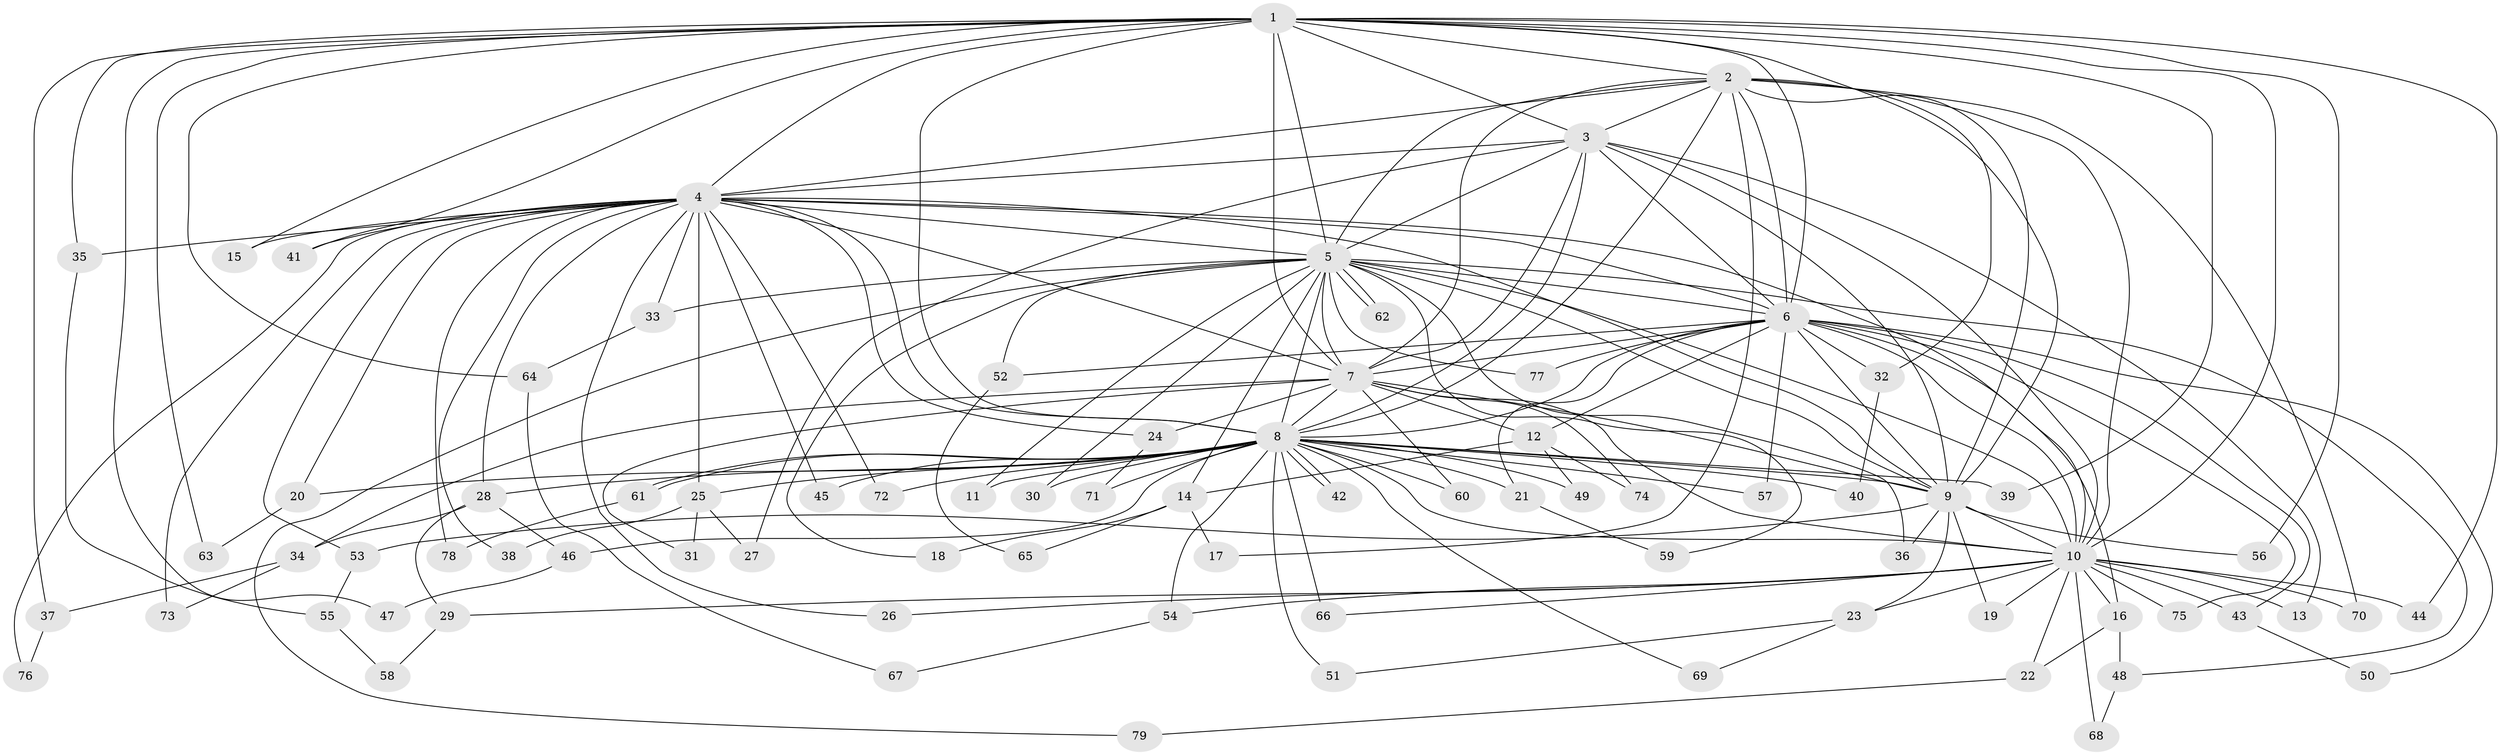 // Generated by graph-tools (version 1.1) at 2025/14/03/09/25 04:14:02]
// undirected, 79 vertices, 183 edges
graph export_dot {
graph [start="1"]
  node [color=gray90,style=filled];
  1;
  2;
  3;
  4;
  5;
  6;
  7;
  8;
  9;
  10;
  11;
  12;
  13;
  14;
  15;
  16;
  17;
  18;
  19;
  20;
  21;
  22;
  23;
  24;
  25;
  26;
  27;
  28;
  29;
  30;
  31;
  32;
  33;
  34;
  35;
  36;
  37;
  38;
  39;
  40;
  41;
  42;
  43;
  44;
  45;
  46;
  47;
  48;
  49;
  50;
  51;
  52;
  53;
  54;
  55;
  56;
  57;
  58;
  59;
  60;
  61;
  62;
  63;
  64;
  65;
  66;
  67;
  68;
  69;
  70;
  71;
  72;
  73;
  74;
  75;
  76;
  77;
  78;
  79;
  1 -- 2;
  1 -- 3;
  1 -- 4;
  1 -- 5;
  1 -- 6;
  1 -- 7;
  1 -- 8;
  1 -- 9;
  1 -- 10;
  1 -- 15;
  1 -- 35;
  1 -- 37;
  1 -- 39;
  1 -- 41;
  1 -- 44;
  1 -- 47;
  1 -- 56;
  1 -- 63;
  1 -- 64;
  2 -- 3;
  2 -- 4;
  2 -- 5;
  2 -- 6;
  2 -- 7;
  2 -- 8;
  2 -- 9;
  2 -- 10;
  2 -- 17;
  2 -- 32;
  2 -- 70;
  3 -- 4;
  3 -- 5;
  3 -- 6;
  3 -- 7;
  3 -- 8;
  3 -- 9;
  3 -- 10;
  3 -- 13;
  3 -- 27;
  4 -- 5;
  4 -- 6;
  4 -- 7;
  4 -- 8;
  4 -- 9;
  4 -- 10;
  4 -- 15;
  4 -- 20;
  4 -- 24;
  4 -- 25;
  4 -- 26;
  4 -- 28;
  4 -- 33;
  4 -- 35;
  4 -- 38;
  4 -- 41;
  4 -- 45;
  4 -- 53;
  4 -- 72;
  4 -- 73;
  4 -- 76;
  4 -- 78;
  5 -- 6;
  5 -- 7;
  5 -- 8;
  5 -- 9;
  5 -- 10;
  5 -- 11;
  5 -- 14;
  5 -- 18;
  5 -- 30;
  5 -- 33;
  5 -- 36;
  5 -- 48;
  5 -- 52;
  5 -- 59;
  5 -- 62;
  5 -- 62;
  5 -- 77;
  5 -- 79;
  6 -- 7;
  6 -- 8;
  6 -- 9;
  6 -- 10;
  6 -- 12;
  6 -- 16;
  6 -- 21;
  6 -- 32;
  6 -- 43;
  6 -- 50;
  6 -- 52;
  6 -- 57;
  6 -- 75;
  6 -- 77;
  7 -- 8;
  7 -- 9;
  7 -- 10;
  7 -- 12;
  7 -- 24;
  7 -- 31;
  7 -- 34;
  7 -- 60;
  7 -- 74;
  8 -- 9;
  8 -- 10;
  8 -- 11;
  8 -- 20;
  8 -- 21;
  8 -- 25;
  8 -- 28;
  8 -- 30;
  8 -- 39;
  8 -- 40;
  8 -- 42;
  8 -- 42;
  8 -- 45;
  8 -- 46;
  8 -- 49;
  8 -- 51;
  8 -- 54;
  8 -- 57;
  8 -- 60;
  8 -- 61;
  8 -- 61;
  8 -- 66;
  8 -- 69;
  8 -- 71;
  8 -- 72;
  9 -- 10;
  9 -- 19;
  9 -- 23;
  9 -- 36;
  9 -- 53;
  9 -- 56;
  10 -- 13;
  10 -- 16;
  10 -- 19;
  10 -- 22;
  10 -- 23;
  10 -- 26;
  10 -- 29;
  10 -- 43;
  10 -- 44;
  10 -- 54;
  10 -- 66;
  10 -- 68;
  10 -- 70;
  10 -- 75;
  12 -- 14;
  12 -- 49;
  12 -- 74;
  14 -- 17;
  14 -- 18;
  14 -- 65;
  16 -- 22;
  16 -- 48;
  20 -- 63;
  21 -- 59;
  22 -- 79;
  23 -- 51;
  23 -- 69;
  24 -- 71;
  25 -- 27;
  25 -- 31;
  25 -- 38;
  28 -- 29;
  28 -- 34;
  28 -- 46;
  29 -- 58;
  32 -- 40;
  33 -- 64;
  34 -- 37;
  34 -- 73;
  35 -- 55;
  37 -- 76;
  43 -- 50;
  46 -- 47;
  48 -- 68;
  52 -- 65;
  53 -- 55;
  54 -- 67;
  55 -- 58;
  61 -- 78;
  64 -- 67;
}
